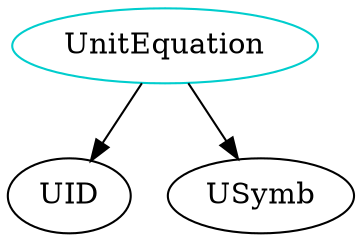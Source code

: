 digraph unitequation{
UnitEquation -> UID;
UnitEquation -> USymb;
UnitEquation	[shape=oval, color=cyan3, label="UnitEquation"];
}
